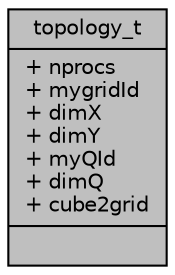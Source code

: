 digraph "topology_t"
{
  edge [fontname="Helvetica",fontsize="10",labelfontname="Helvetica",labelfontsize="10"];
  node [fontname="Helvetica",fontsize="10",shape=record];
  Node1 [label="{topology_t\n|+ nprocs\l+ mygridId\l+ dimX\l+ dimY\l+ myQId\l+ dimQ\l+ cube2grid\l|}",height=0.2,width=0.4,color="black", fillcolor="grey75", style="filled" fontcolor="black"];
}
